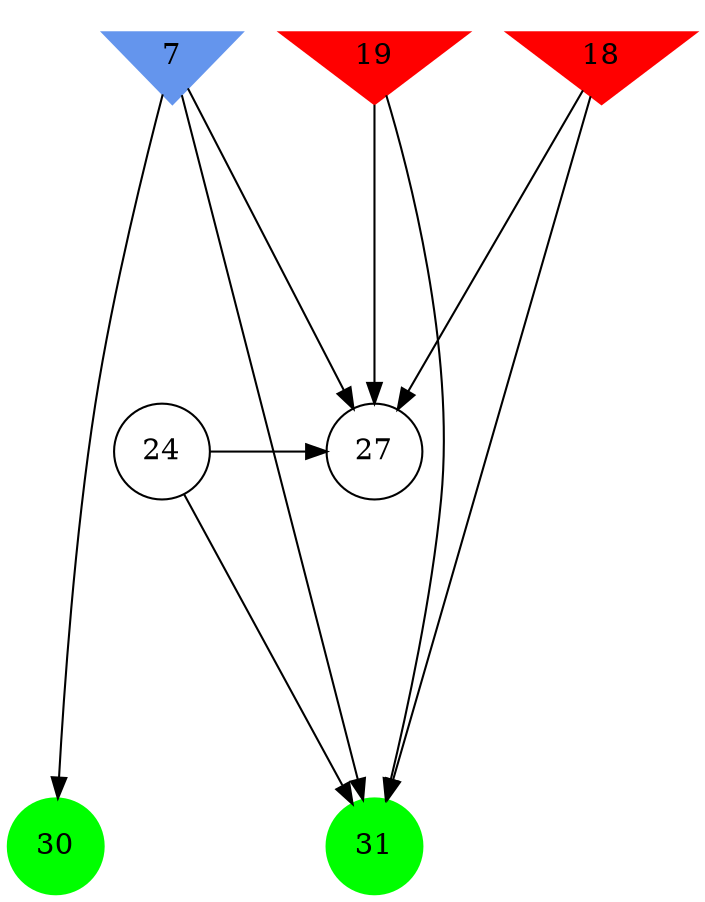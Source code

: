 digraph brain {
	ranksep=2.0;
	7 [shape=invtriangle,style=filled,color=cornflowerblue];
	18 [shape=invtriangle,style=filled,color=red];
	19 [shape=invtriangle,style=filled,color=red];
	24 [shape=circle,color=black];
	27 [shape=circle,color=black];
	30 [shape=circle,style=filled,color=green];
	31 [shape=circle,style=filled,color=green];
	24	->	31;
	24	->	27;
	18	->	31;
	18	->	27;
	7	->	31;
	7	->	27;
	19	->	31;
	19	->	27;
	7	->	30;
	{ rank=same; 7; 18; 19; }
	{ rank=same; 24; 27; }
	{ rank=same; 30; 31; }
}
